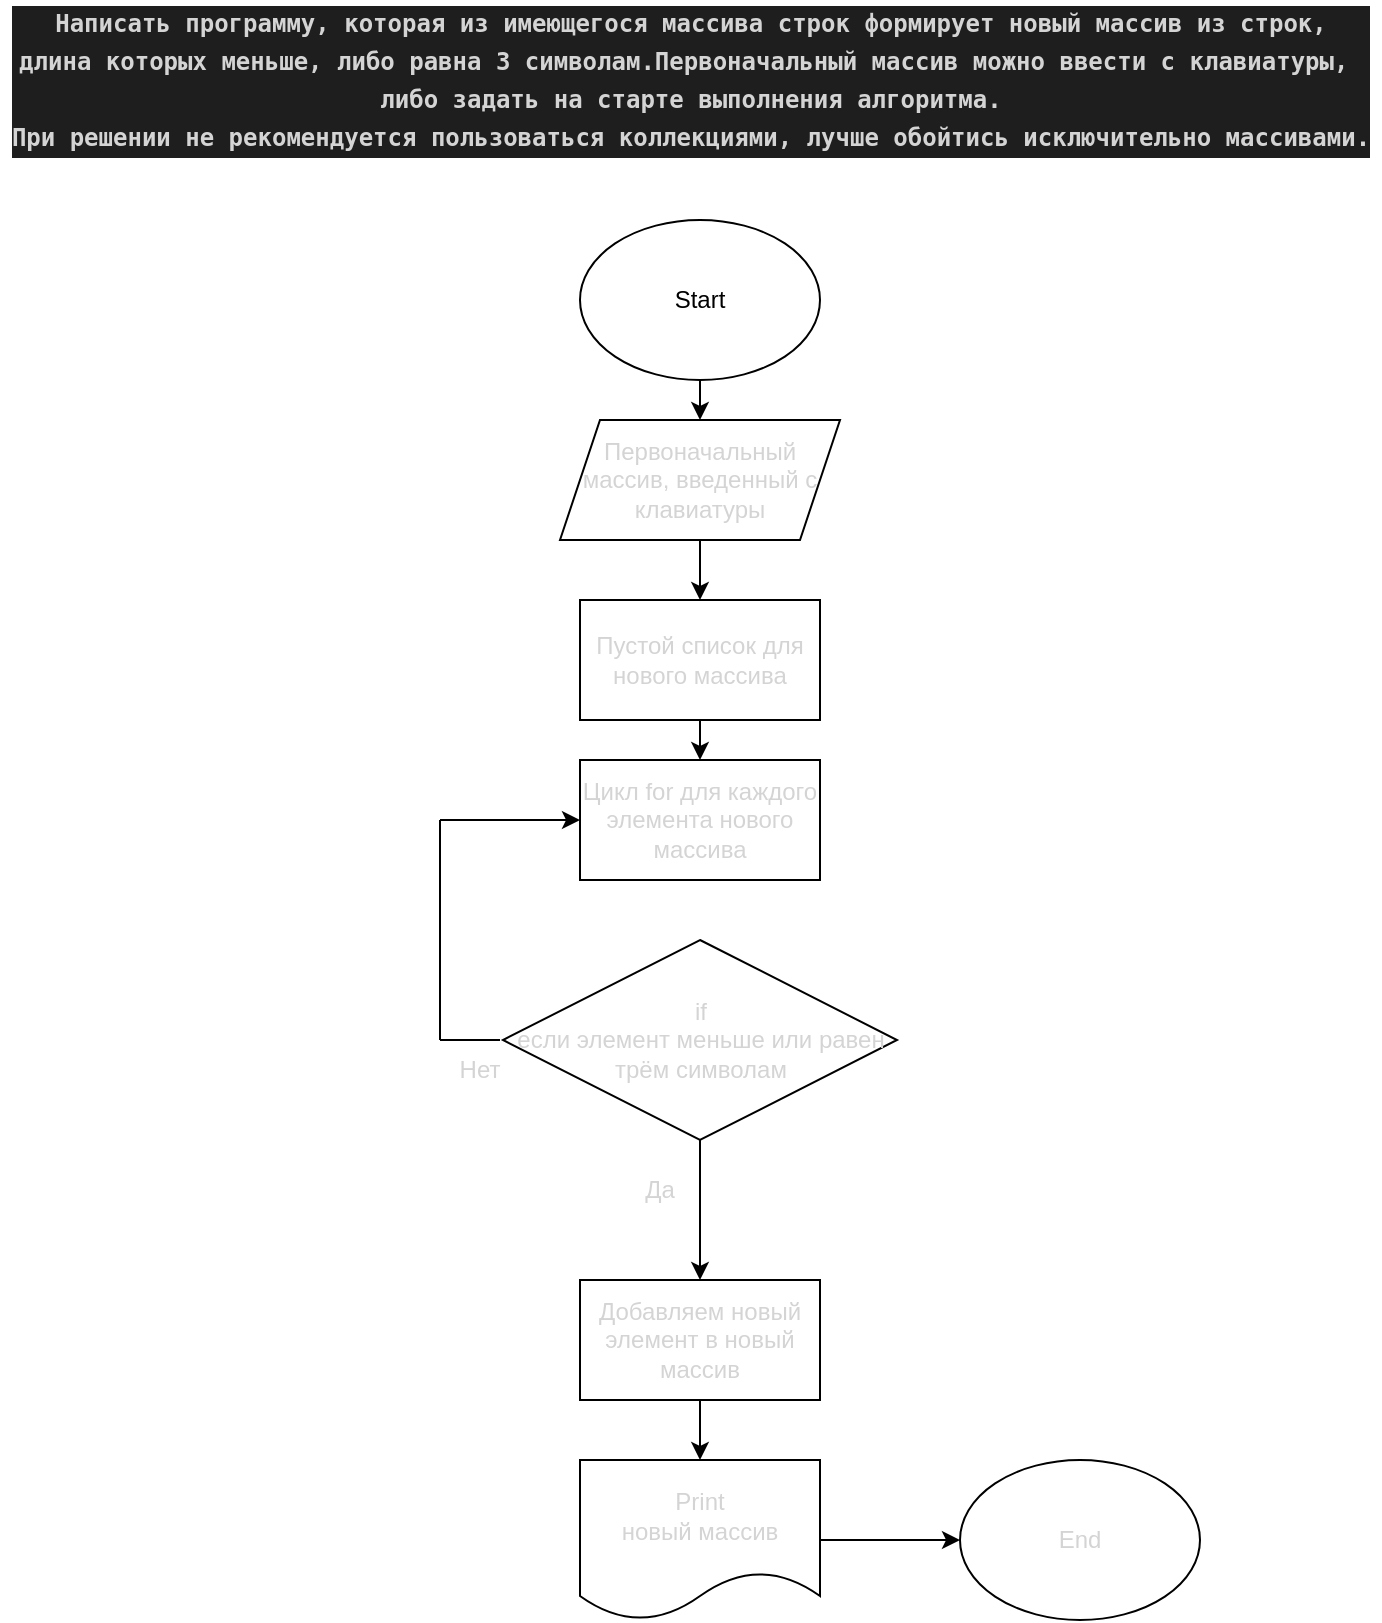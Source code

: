 <mxfile>
    <diagram id="P8cyUlvSamw_WOs9yjPG" name="Page-1">
        <mxGraphModel dx="2224" dy="766" grid="1" gridSize="10" guides="1" tooltips="1" connect="1" arrows="1" fold="1" page="1" pageScale="1" pageWidth="850" pageHeight="1100" math="0" shadow="0">
            <root>
                <mxCell id="0"/>
                <mxCell id="1" parent="0"/>
                <mxCell id="2" value="Start" style="ellipse;whiteSpace=wrap;html=1;" vertex="1" parent="1">
                    <mxGeometry x="-480" y="120" width="120" height="80" as="geometry"/>
                </mxCell>
                <mxCell id="3" value="&lt;div style=&quot;background-color: rgb(30 , 30 , 30) ; font-family: &amp;#34;droid sans mono&amp;#34; , &amp;#34;monospace&amp;#34; , monospace ; font-size: 14px ; line-height: 19px&quot;&gt;&lt;div style=&quot;font-size: 12px&quot;&gt;&lt;b&gt;&lt;font color=&quot;#d4d4d4&quot;&gt;Написать программу, которая из имеющегося массива строк формирует новый массив из строк,&lt;/font&gt;&lt;/b&gt;&lt;/div&gt;&lt;div style=&quot;font-size: 12px&quot;&gt;&lt;b&gt;&lt;font color=&quot;#d4d4d4&quot;&gt;длина которых меньше, либо равна 3 символам.Первоначальный массив можно ввести с клавиатуры,&amp;nbsp;&lt;/font&gt;&lt;/b&gt;&lt;/div&gt;&lt;div style=&quot;font-size: 12px&quot;&gt;&lt;b&gt;&lt;font color=&quot;#d4d4d4&quot;&gt;либо задать на старте выполнения алгоритма.&lt;/font&gt;&lt;/b&gt;&lt;/div&gt;&lt;div style=&quot;font-size: 12px&quot;&gt;&lt;b&gt;&lt;font color=&quot;#d4d4d4&quot;&gt;При решении не рекомендуется пользоваться коллекциями, лучше обойтись исключительно массивами.&lt;/font&gt;&lt;/b&gt;&lt;/div&gt;&lt;/div&gt;" style="text;html=1;align=center;verticalAlign=middle;resizable=0;points=[];autosize=1;" vertex="1" parent="1">
                    <mxGeometry x="-770" y="10" width="690" height="80" as="geometry"/>
                </mxCell>
                <mxCell id="6" value="Первоначальный массив, введенный с клавиатуры" style="shape=parallelogram;perimeter=parallelogramPerimeter;whiteSpace=wrap;html=1;fixedSize=1;fontSize=12;fontColor=#D4D4D4;" vertex="1" parent="1">
                    <mxGeometry x="-490" y="220" width="140" height="60" as="geometry"/>
                </mxCell>
                <mxCell id="7" value="Пустой список для нового массива" style="rounded=0;whiteSpace=wrap;html=1;fontSize=12;fontColor=#D4D4D4;" vertex="1" parent="1">
                    <mxGeometry x="-480" y="310" width="120" height="60" as="geometry"/>
                </mxCell>
                <mxCell id="8" value="if&lt;br&gt;если элемент меньше или равен трём символам" style="rhombus;whiteSpace=wrap;html=1;fontSize=12;fontColor=#D4D4D4;" vertex="1" parent="1">
                    <mxGeometry x="-518.5" y="480" width="197" height="100" as="geometry"/>
                </mxCell>
                <mxCell id="10" value="Добавляем новый элемент в новый массив" style="rounded=0;whiteSpace=wrap;html=1;fontSize=12;fontColor=#D4D4D4;" vertex="1" parent="1">
                    <mxGeometry x="-480" y="650" width="120" height="60" as="geometry"/>
                </mxCell>
                <mxCell id="11" value="" style="endArrow=classic;html=1;fontSize=12;fontColor=#D4D4D4;entryX=0.5;entryY=0;entryDx=0;entryDy=0;exitX=0.5;exitY=1;exitDx=0;exitDy=0;" edge="1" parent="1" source="8" target="10">
                    <mxGeometry width="50" height="50" relative="1" as="geometry">
                        <mxPoint x="-560" y="660" as="sourcePoint"/>
                        <mxPoint x="-510" y="610" as="targetPoint"/>
                    </mxGeometry>
                </mxCell>
                <mxCell id="12" value="Цикл for для каждого элемента нового массива" style="rounded=0;whiteSpace=wrap;html=1;fontSize=12;fontColor=#D4D4D4;" vertex="1" parent="1">
                    <mxGeometry x="-480" y="390" width="120" height="60" as="geometry"/>
                </mxCell>
                <mxCell id="14" value="" style="endArrow=none;html=1;fontSize=12;fontColor=#D4D4D4;" edge="1" parent="1">
                    <mxGeometry width="50" height="50" relative="1" as="geometry">
                        <mxPoint x="-550" y="530" as="sourcePoint"/>
                        <mxPoint x="-520" y="530" as="targetPoint"/>
                    </mxGeometry>
                </mxCell>
                <mxCell id="15" value="" style="endArrow=none;html=1;fontSize=12;fontColor=#D4D4D4;" edge="1" parent="1">
                    <mxGeometry width="50" height="50" relative="1" as="geometry">
                        <mxPoint x="-550" y="530" as="sourcePoint"/>
                        <mxPoint x="-550" y="420" as="targetPoint"/>
                    </mxGeometry>
                </mxCell>
                <mxCell id="16" value="" style="endArrow=classic;html=1;fontSize=12;fontColor=#D4D4D4;entryX=0;entryY=0.5;entryDx=0;entryDy=0;" edge="1" parent="1" target="12">
                    <mxGeometry width="50" height="50" relative="1" as="geometry">
                        <mxPoint x="-550" y="420" as="sourcePoint"/>
                        <mxPoint x="-690" y="340" as="targetPoint"/>
                    </mxGeometry>
                </mxCell>
                <mxCell id="17" value="Да" style="text;html=1;strokeColor=none;fillColor=none;align=center;verticalAlign=middle;whiteSpace=wrap;rounded=0;fontSize=12;fontColor=#D4D4D4;" vertex="1" parent="1">
                    <mxGeometry x="-470" y="590" width="60" height="30" as="geometry"/>
                </mxCell>
                <mxCell id="18" value="Нет" style="text;html=1;strokeColor=none;fillColor=none;align=center;verticalAlign=middle;whiteSpace=wrap;rounded=0;fontSize=12;fontColor=#D4D4D4;" vertex="1" parent="1">
                    <mxGeometry x="-560" y="530" width="60" height="30" as="geometry"/>
                </mxCell>
                <mxCell id="19" value="Print&lt;br&gt;новый массив" style="shape=document;whiteSpace=wrap;html=1;boundedLbl=1;fontSize=12;fontColor=#D4D4D4;" vertex="1" parent="1">
                    <mxGeometry x="-480" y="740" width="120" height="80" as="geometry"/>
                </mxCell>
                <mxCell id="20" value="End" style="ellipse;whiteSpace=wrap;html=1;fontSize=12;fontColor=#D4D4D4;" vertex="1" parent="1">
                    <mxGeometry x="-290" y="740" width="120" height="80" as="geometry"/>
                </mxCell>
                <mxCell id="21" value="" style="endArrow=classic;html=1;fontSize=12;fontColor=#D4D4D4;exitX=0.5;exitY=1;exitDx=0;exitDy=0;entryX=0.5;entryY=0;entryDx=0;entryDy=0;" edge="1" parent="1" source="2" target="6">
                    <mxGeometry width="50" height="50" relative="1" as="geometry">
                        <mxPoint x="-630" y="310" as="sourcePoint"/>
                        <mxPoint x="-580" y="260" as="targetPoint"/>
                    </mxGeometry>
                </mxCell>
                <mxCell id="22" value="" style="endArrow=classic;html=1;fontSize=12;fontColor=#D4D4D4;entryX=0.5;entryY=0;entryDx=0;entryDy=0;exitX=0.5;exitY=1;exitDx=0;exitDy=0;" edge="1" parent="1" source="6" target="7">
                    <mxGeometry width="50" height="50" relative="1" as="geometry">
                        <mxPoint x="-640" y="330" as="sourcePoint"/>
                        <mxPoint x="-590" y="280" as="targetPoint"/>
                    </mxGeometry>
                </mxCell>
                <mxCell id="23" value="" style="endArrow=classic;html=1;fontSize=12;fontColor=#D4D4D4;entryX=0.5;entryY=0;entryDx=0;entryDy=0;exitX=0.5;exitY=1;exitDx=0;exitDy=0;" edge="1" parent="1" source="7" target="12">
                    <mxGeometry width="50" height="50" relative="1" as="geometry">
                        <mxPoint x="-680" y="390" as="sourcePoint"/>
                        <mxPoint x="-630" y="340" as="targetPoint"/>
                    </mxGeometry>
                </mxCell>
                <mxCell id="24" value="" style="endArrow=classic;html=1;fontSize=12;fontColor=#D4D4D4;entryX=0.5;entryY=0;entryDx=0;entryDy=0;exitX=0.5;exitY=1;exitDx=0;exitDy=0;" edge="1" parent="1" source="10" target="19">
                    <mxGeometry width="50" height="50" relative="1" as="geometry">
                        <mxPoint x="-550" y="750" as="sourcePoint"/>
                        <mxPoint x="-500" y="700" as="targetPoint"/>
                    </mxGeometry>
                </mxCell>
                <mxCell id="25" value="" style="endArrow=classic;html=1;fontSize=12;fontColor=#D4D4D4;entryX=0;entryY=0.5;entryDx=0;entryDy=0;exitX=1;exitY=0.5;exitDx=0;exitDy=0;" edge="1" parent="1" source="19" target="20">
                    <mxGeometry width="50" height="50" relative="1" as="geometry">
                        <mxPoint x="-650" y="860" as="sourcePoint"/>
                        <mxPoint x="-600" y="810" as="targetPoint"/>
                    </mxGeometry>
                </mxCell>
            </root>
        </mxGraphModel>
    </diagram>
</mxfile>